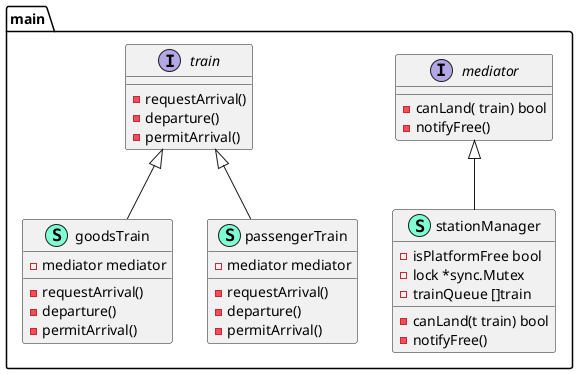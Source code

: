 @startuml
namespace main {
    class goodsTrain << (S,Aquamarine) >> {
        - mediator mediator

        - requestArrival() 
        - departure() 
        - permitArrival() 

    }
    interface mediator  {
        - canLand( train) bool
        - notifyFree() 

    }
    class passengerTrain << (S,Aquamarine) >> {
        - mediator mediator

        - requestArrival() 
        - departure() 
        - permitArrival() 

    }
    class stationManager << (S,Aquamarine) >> {
        - isPlatformFree bool
        - lock *sync.Mutex
        - trainQueue []train

        - canLand(t train) bool
        - notifyFree() 

    }
    interface train  {
        - requestArrival() 
        - departure() 
        - permitArrival() 

    }
}

"main.train" <|-- "main.goodsTrain"
"main.train" <|-- "main.passengerTrain"
"main.mediator" <|-- "main.stationManager"

@enduml
